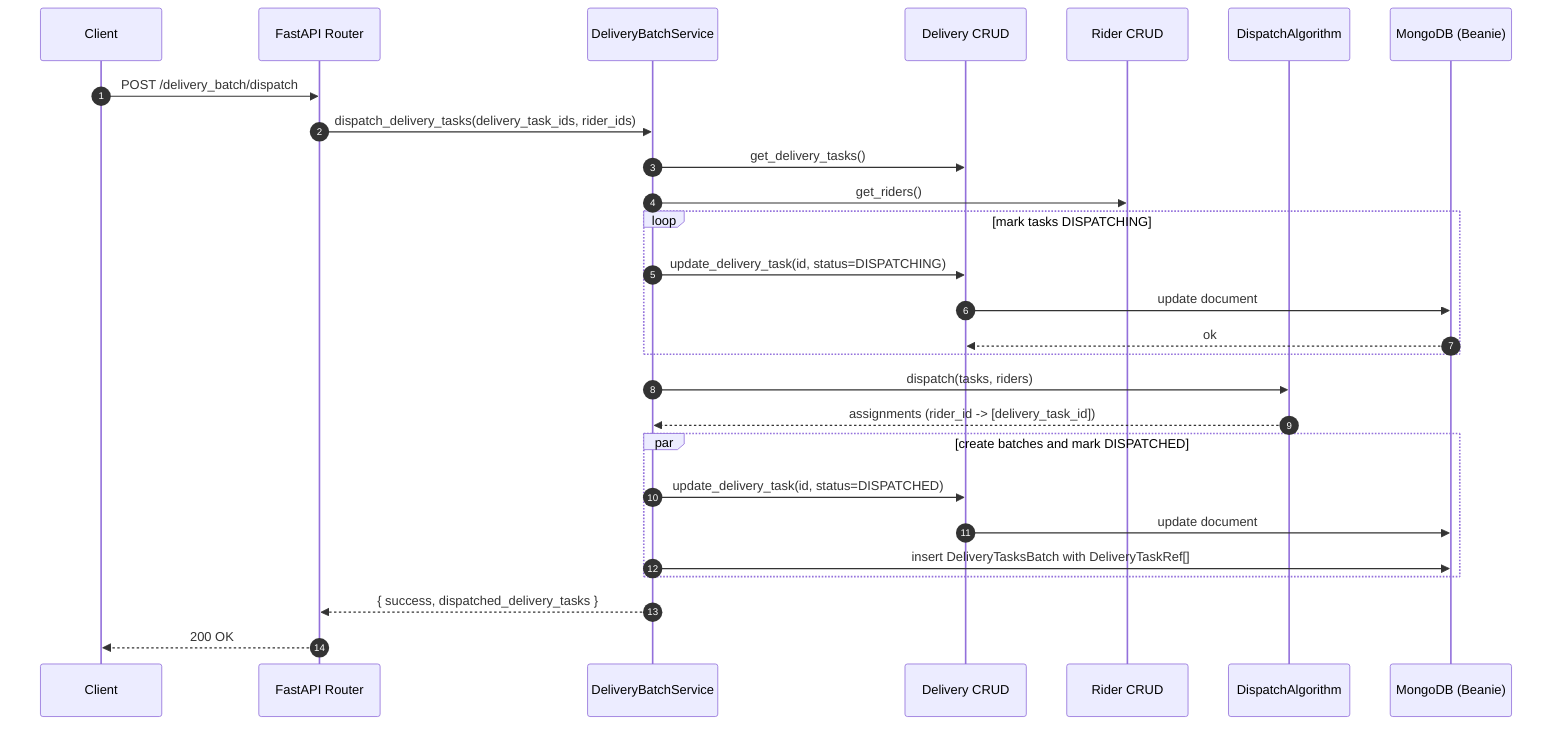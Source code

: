 sequenceDiagram
    autonumber
    participant C as Client
    participant API as FastAPI Router
    participant S as DeliveryBatchService
    participant D as Delivery CRUD
    participant R as Rider CRUD
    participant ALG as DispatchAlgorithm
    participant DB as MongoDB (Beanie)

    C->>API: POST /delivery_batch/dispatch
    API->>S: dispatch_delivery_tasks(delivery_task_ids, rider_ids)
    S->>D: get_delivery_tasks()
    S->>R: get_riders()
    loop mark tasks DISPATCHING
        S->>D: update_delivery_task(id, status=DISPATCHING)
        D->>DB: update document
        DB-->>D: ok
    end
    S->>ALG: dispatch(tasks, riders)
    ALG-->>S: assignments (rider_id -> [delivery_task_id])
    par create batches and mark DISPATCHED
        S->>D: update_delivery_task(id, status=DISPATCHED)
        D->>DB: update document
        S->>DB: insert DeliveryTasksBatch with DeliveryTaskRef[]
    end
    S-->>API: { success, dispatched_delivery_tasks }
    API-->>C: 200 OK